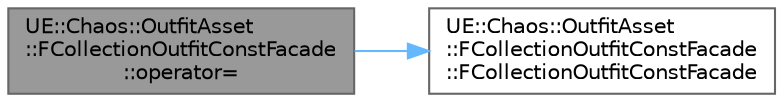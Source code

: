 digraph "UE::Chaos::OutfitAsset::FCollectionOutfitConstFacade::operator="
{
 // INTERACTIVE_SVG=YES
 // LATEX_PDF_SIZE
  bgcolor="transparent";
  edge [fontname=Helvetica,fontsize=10,labelfontname=Helvetica,labelfontsize=10];
  node [fontname=Helvetica,fontsize=10,shape=box,height=0.2,width=0.4];
  rankdir="LR";
  Node1 [id="Node000001",label="UE::Chaos::OutfitAsset\l::FCollectionOutfitConstFacade\l::operator=",height=0.2,width=0.4,color="gray40", fillcolor="grey60", style="filled", fontcolor="black",tooltip=" "];
  Node1 -> Node2 [id="edge1_Node000001_Node000002",color="steelblue1",style="solid",tooltip=" "];
  Node2 [id="Node000002",label="UE::Chaos::OutfitAsset\l::FCollectionOutfitConstFacade\l::FCollectionOutfitConstFacade",height=0.2,width=0.4,color="grey40", fillcolor="white", style="filled",URL="$d2/d1b/classUE_1_1Chaos_1_1OutfitAsset_1_1FCollectionOutfitConstFacade.html#a378ebc5843890ae12478a49f06944f5d",tooltip=" "];
}

